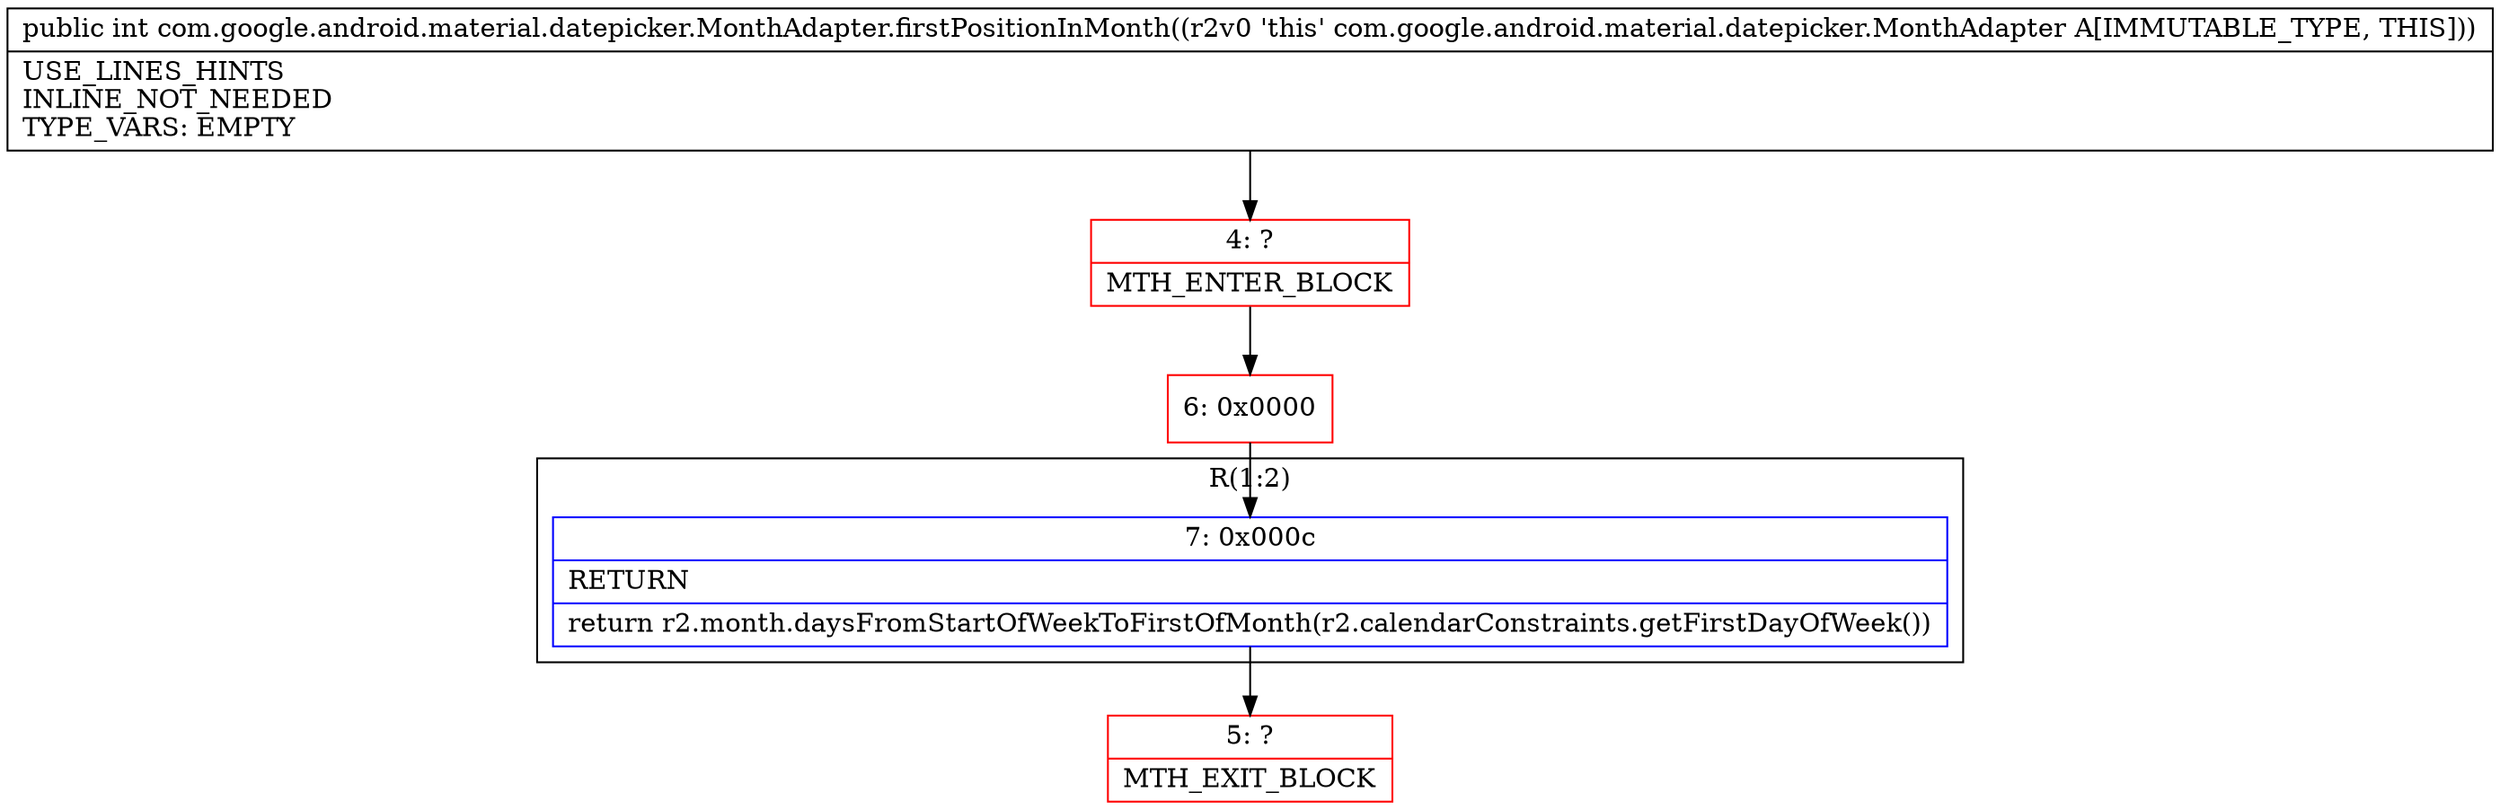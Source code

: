 digraph "CFG forcom.google.android.material.datepicker.MonthAdapter.firstPositionInMonth()I" {
subgraph cluster_Region_1945582954 {
label = "R(1:2)";
node [shape=record,color=blue];
Node_7 [shape=record,label="{7\:\ 0x000c|RETURN\l|return r2.month.daysFromStartOfWeekToFirstOfMonth(r2.calendarConstraints.getFirstDayOfWeek())\l}"];
}
Node_4 [shape=record,color=red,label="{4\:\ ?|MTH_ENTER_BLOCK\l}"];
Node_6 [shape=record,color=red,label="{6\:\ 0x0000}"];
Node_5 [shape=record,color=red,label="{5\:\ ?|MTH_EXIT_BLOCK\l}"];
MethodNode[shape=record,label="{public int com.google.android.material.datepicker.MonthAdapter.firstPositionInMonth((r2v0 'this' com.google.android.material.datepicker.MonthAdapter A[IMMUTABLE_TYPE, THIS]))  | USE_LINES_HINTS\lINLINE_NOT_NEEDED\lTYPE_VARS: EMPTY\l}"];
MethodNode -> Node_4;Node_7 -> Node_5;
Node_4 -> Node_6;
Node_6 -> Node_7;
}

